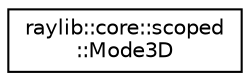 digraph "Graphical Class Hierarchy"
{
 // LATEX_PDF_SIZE
  edge [fontname="Helvetica",fontsize="10",labelfontname="Helvetica",labelfontsize="10"];
  node [fontname="Helvetica",fontsize="10",shape=record];
  rankdir="LR";
  Node0 [label="raylib::core::scoped\l::Mode3D",height=0.2,width=0.4,color="black", fillcolor="white", style="filled",URL="$classraylib_1_1core_1_1scoped_1_1_mode3_d.html",tooltip="Setup/End a 3D mode with a custom camera."];
}
